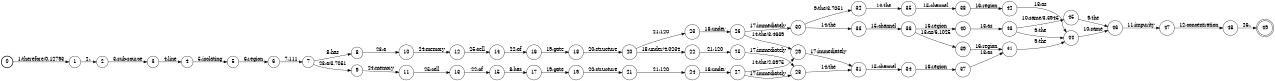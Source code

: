 digraph FST {
rankdir = LR;
size = "8.5,11";
label = "";
center = 1;
orientation = Portrait;
ranksep = "0.4";
nodesep = "0.25";
0 [label = "0", shape = circle, style = bold, fontsize = 14]
	0 -> 1 [label = "1:therefore/0.12793", fontsize = 14];
1 [label = "1", shape = circle, style = solid, fontsize = 14]
	1 -> 2 [label = "2:,", fontsize = 14];
2 [label = "2", shape = circle, style = solid, fontsize = 14]
	2 -> 3 [label = "3:sub-source", fontsize = 14];
3 [label = "3", shape = circle, style = solid, fontsize = 14]
	3 -> 4 [label = "4:line", fontsize = 14];
4 [label = "4", shape = circle, style = solid, fontsize = 14]
	4 -> 5 [label = "5:isolating", fontsize = 14];
5 [label = "5", shape = circle, style = solid, fontsize = 14]
	5 -> 6 [label = "6:region", fontsize = 14];
6 [label = "6", shape = circle, style = solid, fontsize = 14]
	6 -> 7 [label = "7:111", fontsize = 14];
7 [label = "7", shape = circle, style = solid, fontsize = 14]
	7 -> 8 [label = "8:has", fontsize = 14];
	7 -> 9 [label = "23:a/3.7051", fontsize = 14];
8 [label = "8", shape = circle, style = solid, fontsize = 14]
	8 -> 10 [label = "23:a", fontsize = 14];
9 [label = "9", shape = circle, style = solid, fontsize = 14]
	9 -> 11 [label = "24:memory", fontsize = 14];
10 [label = "10", shape = circle, style = solid, fontsize = 14]
	10 -> 12 [label = "24:memory", fontsize = 14];
11 [label = "11", shape = circle, style = solid, fontsize = 14]
	11 -> 13 [label = "25:cell", fontsize = 14];
12 [label = "12", shape = circle, style = solid, fontsize = 14]
	12 -> 14 [label = "25:cell", fontsize = 14];
13 [label = "13", shape = circle, style = solid, fontsize = 14]
	13 -> 15 [label = "22:of", fontsize = 14];
14 [label = "14", shape = circle, style = solid, fontsize = 14]
	14 -> 16 [label = "22:of", fontsize = 14];
15 [label = "15", shape = circle, style = solid, fontsize = 14]
	15 -> 17 [label = "8:has", fontsize = 14];
16 [label = "16", shape = circle, style = solid, fontsize = 14]
	16 -> 18 [label = "19:gate", fontsize = 14];
17 [label = "17", shape = circle, style = solid, fontsize = 14]
	17 -> 19 [label = "19:gate", fontsize = 14];
18 [label = "18", shape = circle, style = solid, fontsize = 14]
	18 -> 20 [label = "20:structure", fontsize = 14];
19 [label = "19", shape = circle, style = solid, fontsize = 14]
	19 -> 21 [label = "20:structure", fontsize = 14];
20 [label = "20", shape = circle, style = solid, fontsize = 14]
	20 -> 22 [label = "18:under/4.0234", fontsize = 14];
	20 -> 23 [label = "21:120", fontsize = 14];
21 [label = "21", shape = circle, style = solid, fontsize = 14]
	21 -> 24 [label = "21:120", fontsize = 14];
22 [label = "22", shape = circle, style = solid, fontsize = 14]
	22 -> 25 [label = "21:120", fontsize = 14];
23 [label = "23", shape = circle, style = solid, fontsize = 14]
	23 -> 26 [label = "18:under", fontsize = 14];
24 [label = "24", shape = circle, style = solid, fontsize = 14]
	24 -> 27 [label = "18:under", fontsize = 14];
25 [label = "25", shape = circle, style = solid, fontsize = 14]
	25 -> 28 [label = "17:immediately", fontsize = 14];
26 [label = "26", shape = circle, style = solid, fontsize = 14]
	26 -> 29 [label = "14:the/3.4639", fontsize = 14];
	26 -> 30 [label = "17:immediately", fontsize = 14];
27 [label = "27", shape = circle, style = solid, fontsize = 14]
	27 -> 29 [label = "14:the/2.3975", fontsize = 14];
	27 -> 28 [label = "17:immediately", fontsize = 14];
28 [label = "28", shape = circle, style = solid, fontsize = 14]
	28 -> 31 [label = "14:the", fontsize = 14];
29 [label = "29", shape = circle, style = solid, fontsize = 14]
	29 -> 31 [label = "17:immediately", fontsize = 14];
30 [label = "30", shape = circle, style = solid, fontsize = 14]
	30 -> 32 [label = "9:the/3.7051", fontsize = 14];
	30 -> 33 [label = "14:the", fontsize = 14];
31 [label = "31", shape = circle, style = solid, fontsize = 14]
	31 -> 34 [label = "15:channel", fontsize = 14];
32 [label = "32", shape = circle, style = solid, fontsize = 14]
	32 -> 35 [label = "14:the", fontsize = 14];
33 [label = "33", shape = circle, style = solid, fontsize = 14]
	33 -> 36 [label = "15:channel", fontsize = 14];
34 [label = "34", shape = circle, style = solid, fontsize = 14]
	34 -> 37 [label = "16:region", fontsize = 14];
35 [label = "35", shape = circle, style = solid, fontsize = 14]
	35 -> 38 [label = "15:channel", fontsize = 14];
36 [label = "36", shape = circle, style = solid, fontsize = 14]
	36 -> 40 [label = "16:region", fontsize = 14];
	36 -> 39 [label = "13:as/6.1025", fontsize = 14];
37 [label = "37", shape = circle, style = solid, fontsize = 14]
	37 -> 41 [label = "13:as", fontsize = 14];
38 [label = "38", shape = circle, style = solid, fontsize = 14]
	38 -> 42 [label = "16:region", fontsize = 14];
39 [label = "39", shape = circle, style = solid, fontsize = 14]
	39 -> 41 [label = "16:region", fontsize = 14];
40 [label = "40", shape = circle, style = solid, fontsize = 14]
	40 -> 43 [label = "13:as", fontsize = 14];
41 [label = "41", shape = circle, style = solid, fontsize = 14]
	41 -> 44 [label = "9:the", fontsize = 14];
42 [label = "42", shape = circle, style = solid, fontsize = 14]
	42 -> 44 [label = "13:as", fontsize = 14];
43 [label = "43", shape = circle, style = solid, fontsize = 14]
	43 -> 45 [label = "10:same/3.3945", fontsize = 14];
	43 -> 44 [label = "9:the", fontsize = 14];
44 [label = "44", shape = circle, style = solid, fontsize = 14]
	44 -> 46 [label = "10:same", fontsize = 14];
45 [label = "45", shape = circle, style = solid, fontsize = 14]
	45 -> 46 [label = "9:the", fontsize = 14];
46 [label = "46", shape = circle, style = solid, fontsize = 14]
	46 -> 47 [label = "11:impurity", fontsize = 14];
47 [label = "47", shape = circle, style = solid, fontsize = 14]
	47 -> 48 [label = "12:concentration", fontsize = 14];
48 [label = "48", shape = circle, style = solid, fontsize = 14]
	48 -> 49 [label = "26:.", fontsize = 14];
49 [label = "49", shape = doublecircle, style = solid, fontsize = 14]
}
